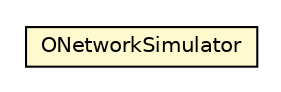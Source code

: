 #!/usr/local/bin/dot
#
# Class diagram 
# Generated by UMLGraph version R5_6-24-gf6e263 (http://www.umlgraph.org/)
#

digraph G {
	edge [fontname="Helvetica",fontsize=10,labelfontname="Helvetica",labelfontsize=10];
	node [fontname="Helvetica",fontsize=10,shape=plaintext];
	nodesep=0.25;
	ranksep=0.5;
	// com.orientechnologies.orient.server.hazelcast.ONetworkSimulator
	c2580687 [label=<<table title="com.orientechnologies.orient.server.hazelcast.ONetworkSimulator" border="0" cellborder="1" cellspacing="0" cellpadding="2" port="p" bgcolor="lemonChiffon" href="./ONetworkSimulator.html">
		<tr><td><table border="0" cellspacing="0" cellpadding="1">
<tr><td align="center" balign="center"> ONetworkSimulator </td></tr>
		</table></td></tr>
		</table>>, URL="./ONetworkSimulator.html", fontname="Helvetica", fontcolor="black", fontsize=10.0];
}

